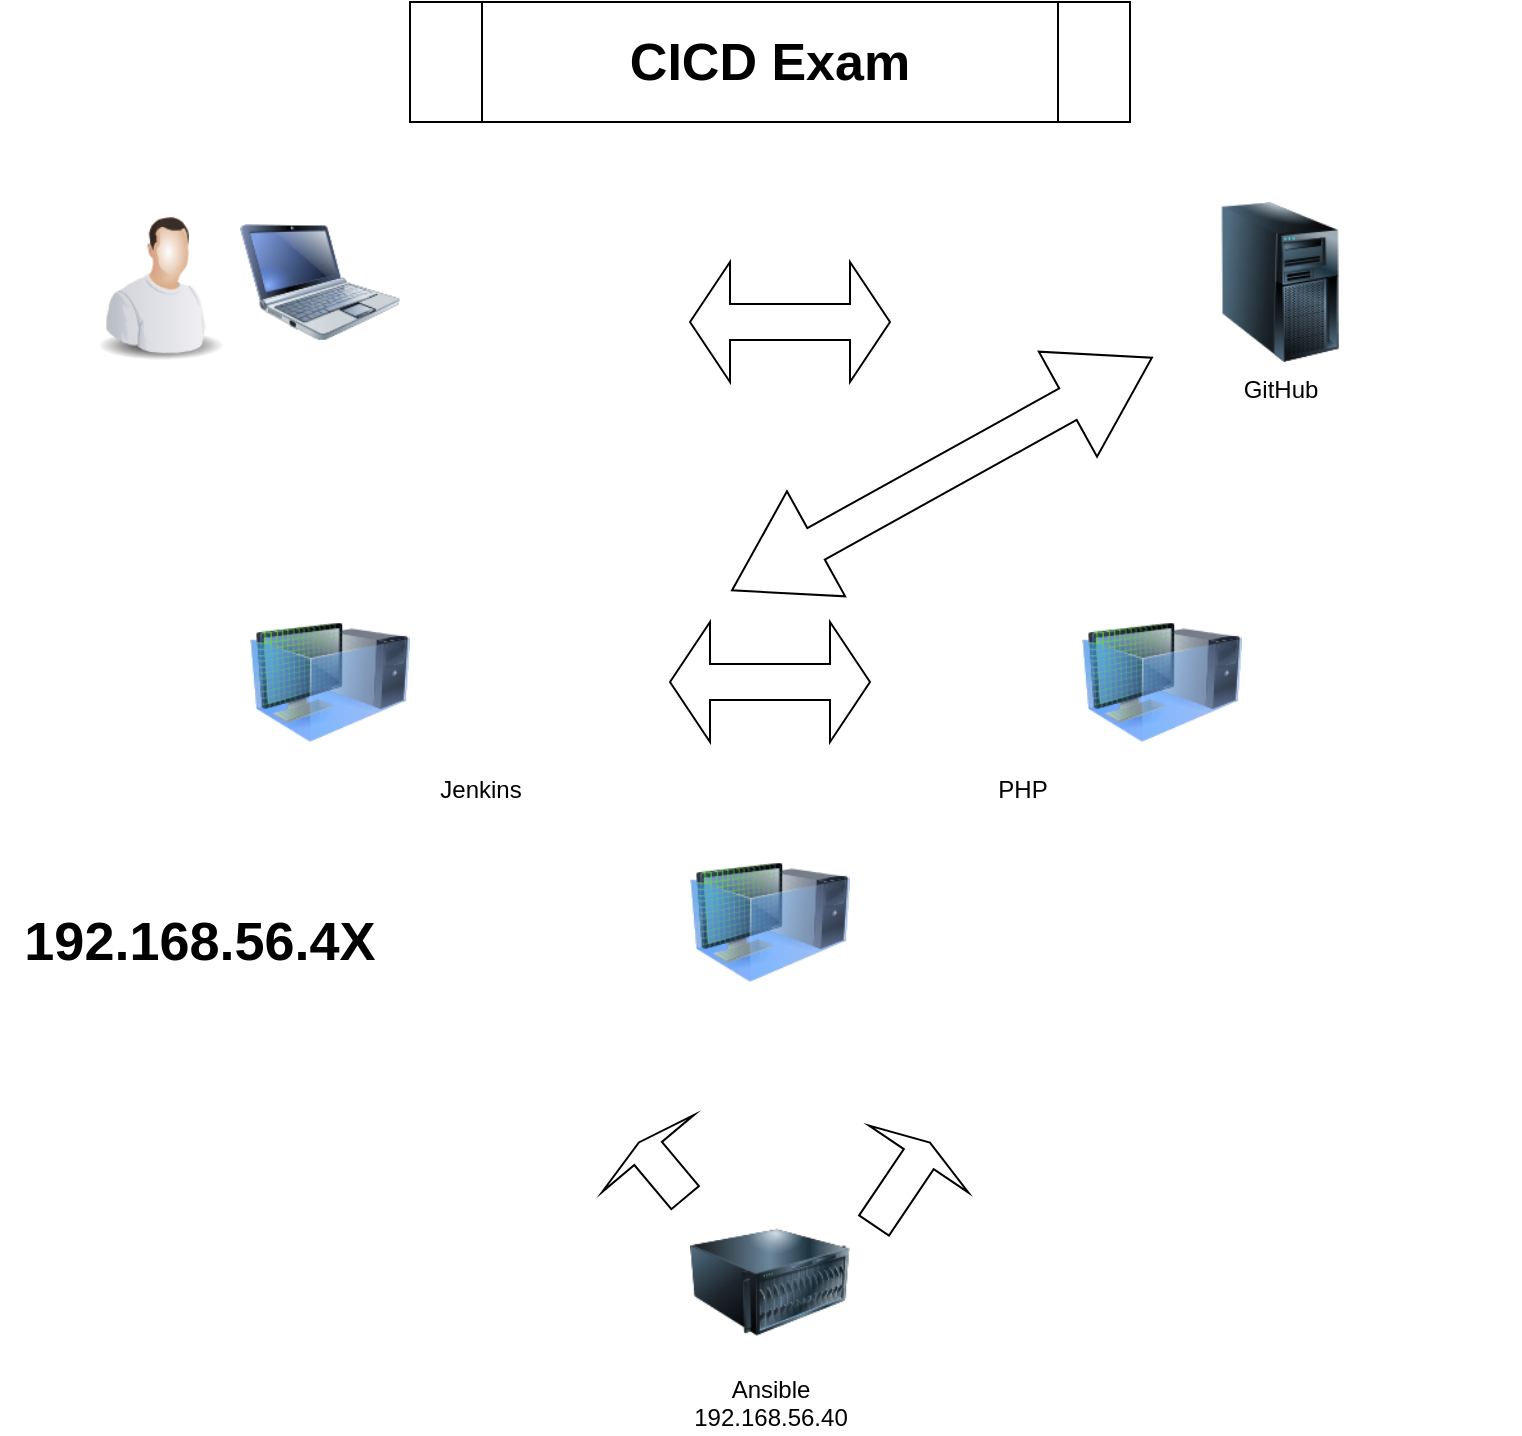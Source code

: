 <mxfile version="12.3.3" type="github" pages="1">
  <diagram id="KN2XUhoYWy7jpF0GCZ8w" name="Page-1">
    <mxGraphModel dx="1182" dy="761" grid="1" gridSize="10" guides="1" tooltips="1" connect="1" arrows="1" fold="1" page="1" pageScale="1" pageWidth="850" pageHeight="1100" math="0" shadow="0">
      <root>
        <mxCell id="0"/>
        <mxCell id="1" parent="0"/>
        <mxCell id="bQyamxY2uDURpc13enPq-7" value="GitHub" style="image;html=1;labelBackgroundColor=#ffffff;image=img/lib/clip_art/computers/Server_Tower_128x128.png" parent="1" vertex="1">
          <mxGeometry x="640" y="120" width="80" height="80" as="geometry"/>
        </mxCell>
        <mxCell id="U8NSz-zDmw5IFP10hMDk-1" value="&lt;div&gt;Ansible&lt;/div&gt;&lt;div&gt;192.168.56.40&lt;br&gt;&lt;/div&gt;" style="image;html=1;labelBackgroundColor=#ffffff;image=img/lib/clip_art/computers/Server_128x128.png" parent="1" vertex="1">
          <mxGeometry x="385" y="620" width="80" height="80" as="geometry"/>
        </mxCell>
        <mxCell id="U8NSz-zDmw5IFP10hMDk-4" value="" style="shape=image;html=1;verticalAlign=top;verticalLabelPosition=bottom;labelBackgroundColor=#ffffff;imageAspect=0;aspect=fixed;image=https://cdn0.iconfinder.com/data/icons/social-glyph/30/github-120.png" parent="1" vertex="1">
          <mxGeometry x="720" y="120" width="80" height="80" as="geometry"/>
        </mxCell>
        <mxCell id="U8NSz-zDmw5IFP10hMDk-5" value="PHP" style="shape=image;html=1;verticalAlign=top;verticalLabelPosition=bottom;labelBackgroundColor=#ffffff;imageAspect=0;aspect=fixed;image=https://cdn4.iconfinder.com/data/icons/vector-brand-logos/40/Docker-128.png" parent="1" vertex="1">
          <mxGeometry x="511" y="320" width="80" height="80" as="geometry"/>
        </mxCell>
        <mxCell id="U8NSz-zDmw5IFP10hMDk-6" value="Jenkins" style="shape=image;html=1;verticalAlign=top;verticalLabelPosition=bottom;labelBackgroundColor=#ffffff;imageAspect=0;aspect=fixed;image=https://cdn4.iconfinder.com/data/icons/vector-brand-logos/40/Docker-128.png" parent="1" vertex="1">
          <mxGeometry x="240" y="320" width="80" height="80" as="geometry"/>
        </mxCell>
        <mxCell id="U8NSz-zDmw5IFP10hMDk-8" value="CICD Exam" style="shape=process;whiteSpace=wrap;html=1;backgroundOutline=1;fontSize=26;fontStyle=1;labelBackgroundColor=#ffffff;" parent="1" vertex="1">
          <mxGeometry x="245" y="20" width="360" height="60" as="geometry"/>
        </mxCell>
        <mxCell id="U8NSz-zDmw5IFP10hMDk-9" value="" style="image;html=1;labelBackgroundColor=#ffffff;image=img/lib/clip_art/computers/Netbook_128x128.png;fontSize=26;" parent="1" vertex="1">
          <mxGeometry x="160" y="120" width="80" height="80" as="geometry"/>
        </mxCell>
        <mxCell id="U8NSz-zDmw5IFP10hMDk-10" value="" style="image;html=1;labelBackgroundColor=#ffffff;image=img/lib/clip_art/people/Worker_Man_128x128.png;fontSize=26;" parent="1" vertex="1">
          <mxGeometry x="80" y="120" width="80" height="80" as="geometry"/>
        </mxCell>
        <mxCell id="U8NSz-zDmw5IFP10hMDk-11" value="" style="shape=doubleArrow;whiteSpace=wrap;html=1;fontSize=26;rotation=-29;" parent="1" vertex="1">
          <mxGeometry x="391" y="226" width="240" height="60" as="geometry"/>
        </mxCell>
        <mxCell id="U8NSz-zDmw5IFP10hMDk-13" value="" style="shape=doubleArrow;whiteSpace=wrap;html=1;fontSize=26;" parent="1" vertex="1">
          <mxGeometry x="375" y="330" width="100" height="60" as="geometry"/>
        </mxCell>
        <mxCell id="U8NSz-zDmw5IFP10hMDk-14" value="" style="shape=doubleArrow;whiteSpace=wrap;html=1;fontSize=26;" parent="1" vertex="1">
          <mxGeometry x="385" y="150" width="100" height="60" as="geometry"/>
        </mxCell>
        <mxCell id="U8NSz-zDmw5IFP10hMDk-17" value="" style="shape=singleArrow;direction=north;whiteSpace=wrap;html=1;labelBackgroundColor=#4D9900;fillColor=none;fontSize=26;rotation=-40;" parent="1" vertex="1">
          <mxGeometry x="341" y="586" width="60" height="36" as="geometry"/>
        </mxCell>
        <mxCell id="U8NSz-zDmw5IFP10hMDk-18" value="" style="shape=singleArrow;direction=north;whiteSpace=wrap;html=1;labelBackgroundColor=#4D9900;fillColor=none;fontSize=26;rotation=34;" parent="1" vertex="1">
          <mxGeometry x="461" y="586" width="60" height="50" as="geometry"/>
        </mxCell>
        <mxCell id="WPTodCgTSqIrbtCGr82f-2" value="" style="image;html=1;labelBackgroundColor=#ffffff;image=img/lib/clip_art/computers/Virtual_Machine_128x128.png" vertex="1" parent="1">
          <mxGeometry x="165" y="320" width="80" height="80" as="geometry"/>
        </mxCell>
        <mxCell id="WPTodCgTSqIrbtCGr82f-3" value="" style="image;html=1;labelBackgroundColor=#ffffff;image=img/lib/clip_art/computers/Virtual_Machine_128x128.png" vertex="1" parent="1">
          <mxGeometry x="581" y="320" width="80" height="80" as="geometry"/>
        </mxCell>
        <mxCell id="WPTodCgTSqIrbtCGr82f-4" value="" style="image;html=1;labelBackgroundColor=#ffffff;image=img/lib/clip_art/computers/Virtual_Machine_128x128.png" vertex="1" parent="1">
          <mxGeometry x="385" y="440" width="80" height="80" as="geometry"/>
        </mxCell>
        <mxCell id="WPTodCgTSqIrbtCGr82f-6" value="" style="shape=image;html=1;verticalAlign=top;verticalLabelPosition=bottom;labelBackgroundColor=#ffffff;imageAspect=0;aspect=fixed;image=https://cdn4.iconfinder.com/data/icons/logos-brands-5/24/jenkins-128.png" vertex="1" parent="1">
          <mxGeometry x="110" y="330" width="50" height="50" as="geometry"/>
        </mxCell>
        <mxCell id="WPTodCgTSqIrbtCGr82f-7" value="" style="shape=image;html=1;verticalAlign=top;verticalLabelPosition=bottom;labelBackgroundColor=#ffffff;imageAspect=0;aspect=fixed;image=https://cdn4.iconfinder.com/data/icons/scripting-and-programming-languages/512/php-128.png" vertex="1" parent="1">
          <mxGeometry x="680" y="330" width="58" height="58" as="geometry"/>
        </mxCell>
        <mxCell id="WPTodCgTSqIrbtCGr82f-8" value="192.168.56.4X" style="text;html=1;strokeColor=none;fillColor=none;align=center;verticalAlign=middle;whiteSpace=wrap;rounded=0;fontStyle=1;fontSize=27;" vertex="1" parent="1">
          <mxGeometry x="40" y="480" width="200" height="20" as="geometry"/>
        </mxCell>
      </root>
    </mxGraphModel>
  </diagram>
</mxfile>

